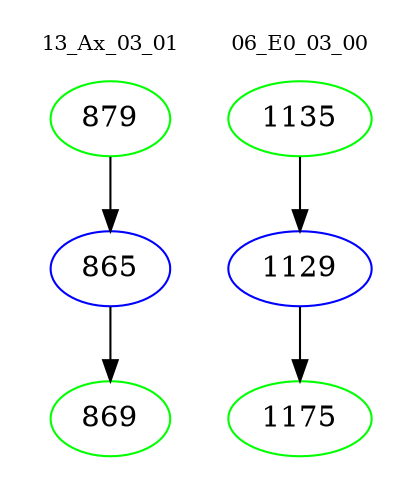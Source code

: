 digraph{
subgraph cluster_0 {
color = white
label = "13_Ax_03_01";
fontsize=10;
T0_879 [label="879", color="green"]
T0_879 -> T0_865 [color="black"]
T0_865 [label="865", color="blue"]
T0_865 -> T0_869 [color="black"]
T0_869 [label="869", color="green"]
}
subgraph cluster_1 {
color = white
label = "06_E0_03_00";
fontsize=10;
T1_1135 [label="1135", color="green"]
T1_1135 -> T1_1129 [color="black"]
T1_1129 [label="1129", color="blue"]
T1_1129 -> T1_1175 [color="black"]
T1_1175 [label="1175", color="green"]
}
}
